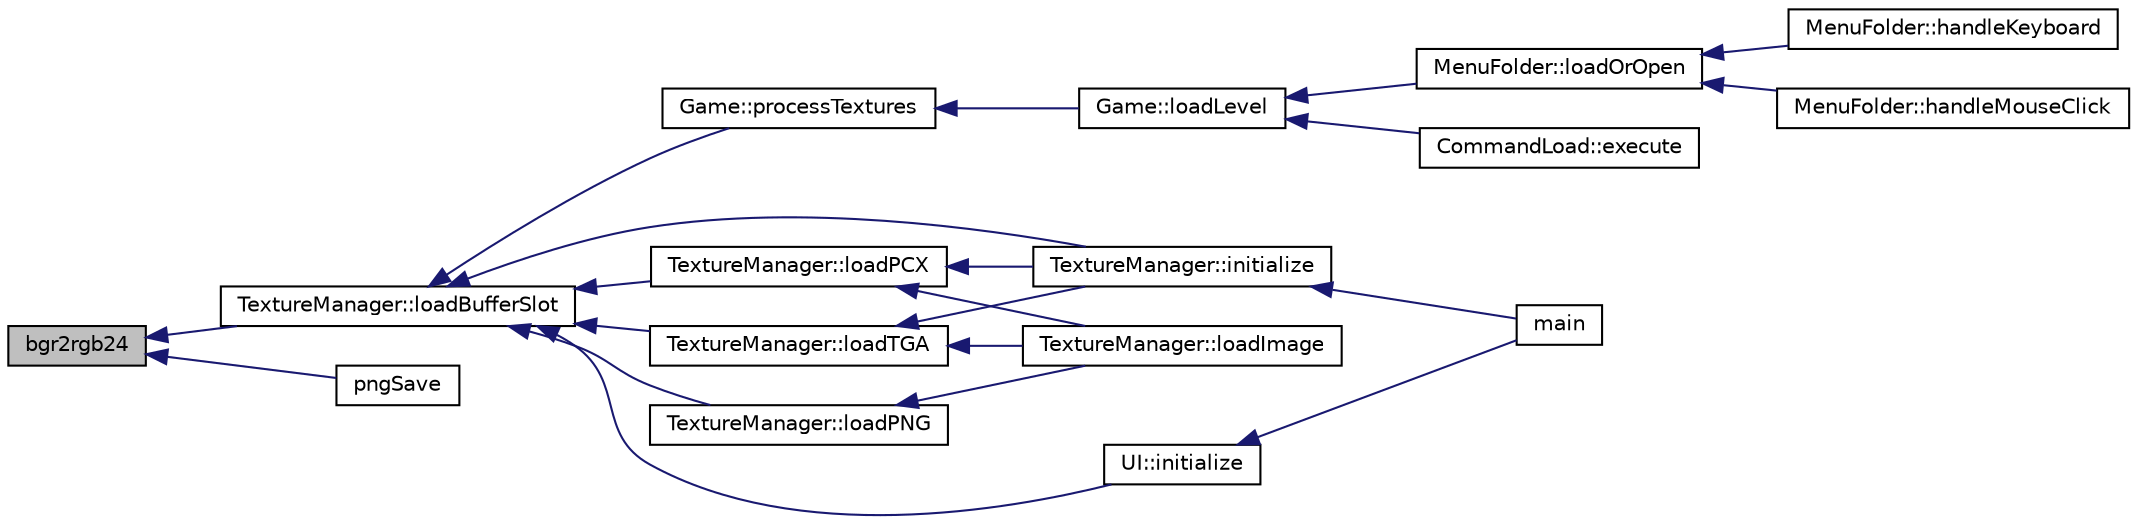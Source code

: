 digraph "bgr2rgb24"
{
 // INTERACTIVE_SVG=YES
  edge [fontname="Helvetica",fontsize="10",labelfontname="Helvetica",labelfontsize="10"];
  node [fontname="Helvetica",fontsize="10",shape=record];
  rankdir="LR";
  Node1 [label="bgr2rgb24",height=0.2,width=0.4,color="black", fillcolor="grey75", style="filled" fontcolor="black"];
  Node1 -> Node2 [dir="back",color="midnightblue",fontsize="10",style="solid",fontname="Helvetica"];
  Node2 [label="TextureManager::loadBufferSlot",height=0.2,width=0.4,color="black", fillcolor="white", style="filled",URL="$class_texture_manager.html#ad479756ff08f61f6dde8679601ddae67",tooltip="Loads Buffer as texture. "];
  Node2 -> Node3 [dir="back",color="midnightblue",fontsize="10",style="solid",fontname="Helvetica"];
  Node3 [label="Game::processTextures",height=0.2,width=0.4,color="black", fillcolor="white", style="filled",URL="$class_game.html#ac81ed6d8c4859473065b36375a9d12ca"];
  Node3 -> Node4 [dir="back",color="midnightblue",fontsize="10",style="solid",fontname="Helvetica"];
  Node4 [label="Game::loadLevel",height=0.2,width=0.4,color="black", fillcolor="white", style="filled",URL="$class_game.html#a864d3ae5a554c8857118c48253ef7646"];
  Node4 -> Node5 [dir="back",color="midnightblue",fontsize="10",style="solid",fontname="Helvetica"];
  Node5 [label="CommandLoad::execute",height=0.2,width=0.4,color="black", fillcolor="white", style="filled",URL="$class_command_load.html#adedad35b259d83967ad67940c0dd984c"];
  Node4 -> Node6 [dir="back",color="midnightblue",fontsize="10",style="solid",fontname="Helvetica"];
  Node6 [label="MenuFolder::loadOrOpen",height=0.2,width=0.4,color="black", fillcolor="white", style="filled",URL="$class_menu_folder.html#ad4ecbd0af8832a0f1de508de38bd1cb9"];
  Node6 -> Node7 [dir="back",color="midnightblue",fontsize="10",style="solid",fontname="Helvetica"];
  Node7 [label="MenuFolder::handleKeyboard",height=0.2,width=0.4,color="black", fillcolor="white", style="filled",URL="$class_menu_folder.html#a17dce032179efbe86de9d4f780f0b08b"];
  Node6 -> Node8 [dir="back",color="midnightblue",fontsize="10",style="solid",fontname="Helvetica"];
  Node8 [label="MenuFolder::handleMouseClick",height=0.2,width=0.4,color="black", fillcolor="white", style="filled",URL="$class_menu_folder.html#a7c48183312d473b42100e0f5ca4be4d5"];
  Node2 -> Node9 [dir="back",color="midnightblue",fontsize="10",style="solid",fontname="Helvetica"];
  Node9 [label="TextureManager::initialize",height=0.2,width=0.4,color="black", fillcolor="white", style="filled",URL="$class_texture_manager.html#aa59af21dc339ee6e6eda50a1afa61fbe"];
  Node9 -> Node10 [dir="back",color="midnightblue",fontsize="10",style="solid",fontname="Helvetica"];
  Node10 [label="main",height=0.2,width=0.4,color="black", fillcolor="white", style="filled",URL="$main_8cpp.html#a0ddf1224851353fc92bfbff6f499fa97"];
  Node2 -> Node11 [dir="back",color="midnightblue",fontsize="10",style="solid",fontname="Helvetica"];
  Node11 [label="TextureManager::loadPCX",height=0.2,width=0.4,color="black", fillcolor="white", style="filled",URL="$class_texture_manager.html#aaecdd8e792f87f575ebce8c7f6175514"];
  Node11 -> Node9 [dir="back",color="midnightblue",fontsize="10",style="solid",fontname="Helvetica"];
  Node11 -> Node12 [dir="back",color="midnightblue",fontsize="10",style="solid",fontname="Helvetica"];
  Node12 [label="TextureManager::loadImage",height=0.2,width=0.4,color="black", fillcolor="white", style="filled",URL="$class_texture_manager.html#afdce801d0f81975f244be5bc0123020c"];
  Node2 -> Node13 [dir="back",color="midnightblue",fontsize="10",style="solid",fontname="Helvetica"];
  Node13 [label="TextureManager::loadPNG",height=0.2,width=0.4,color="black", fillcolor="white", style="filled",URL="$class_texture_manager.html#aa25dcc9301574c6ddb24140034b1f014"];
  Node13 -> Node12 [dir="back",color="midnightblue",fontsize="10",style="solid",fontname="Helvetica"];
  Node2 -> Node14 [dir="back",color="midnightblue",fontsize="10",style="solid",fontname="Helvetica"];
  Node14 [label="TextureManager::loadTGA",height=0.2,width=0.4,color="black", fillcolor="white", style="filled",URL="$class_texture_manager.html#a2397216f8a31f900690555ec003ab32a"];
  Node14 -> Node9 [dir="back",color="midnightblue",fontsize="10",style="solid",fontname="Helvetica"];
  Node14 -> Node12 [dir="back",color="midnightblue",fontsize="10",style="solid",fontname="Helvetica"];
  Node2 -> Node15 [dir="back",color="midnightblue",fontsize="10",style="solid",fontname="Helvetica"];
  Node15 [label="UI::initialize",height=0.2,width=0.4,color="black", fillcolor="white", style="filled",URL="$class_u_i.html#a26fe2104bfed9855474c9c2835fc7a2d"];
  Node15 -> Node10 [dir="back",color="midnightblue",fontsize="10",style="solid",fontname="Helvetica"];
  Node1 -> Node16 [dir="back",color="midnightblue",fontsize="10",style="solid",fontname="Helvetica"];
  Node16 [label="pngSave",height=0.2,width=0.4,color="black", fillcolor="white", style="filled",URL="$png_8cpp.html#a721dfdd7dca6b8d1d4da099447cdc608",tooltip="Create a PNG image file from an RGBA buffer. "];
}
